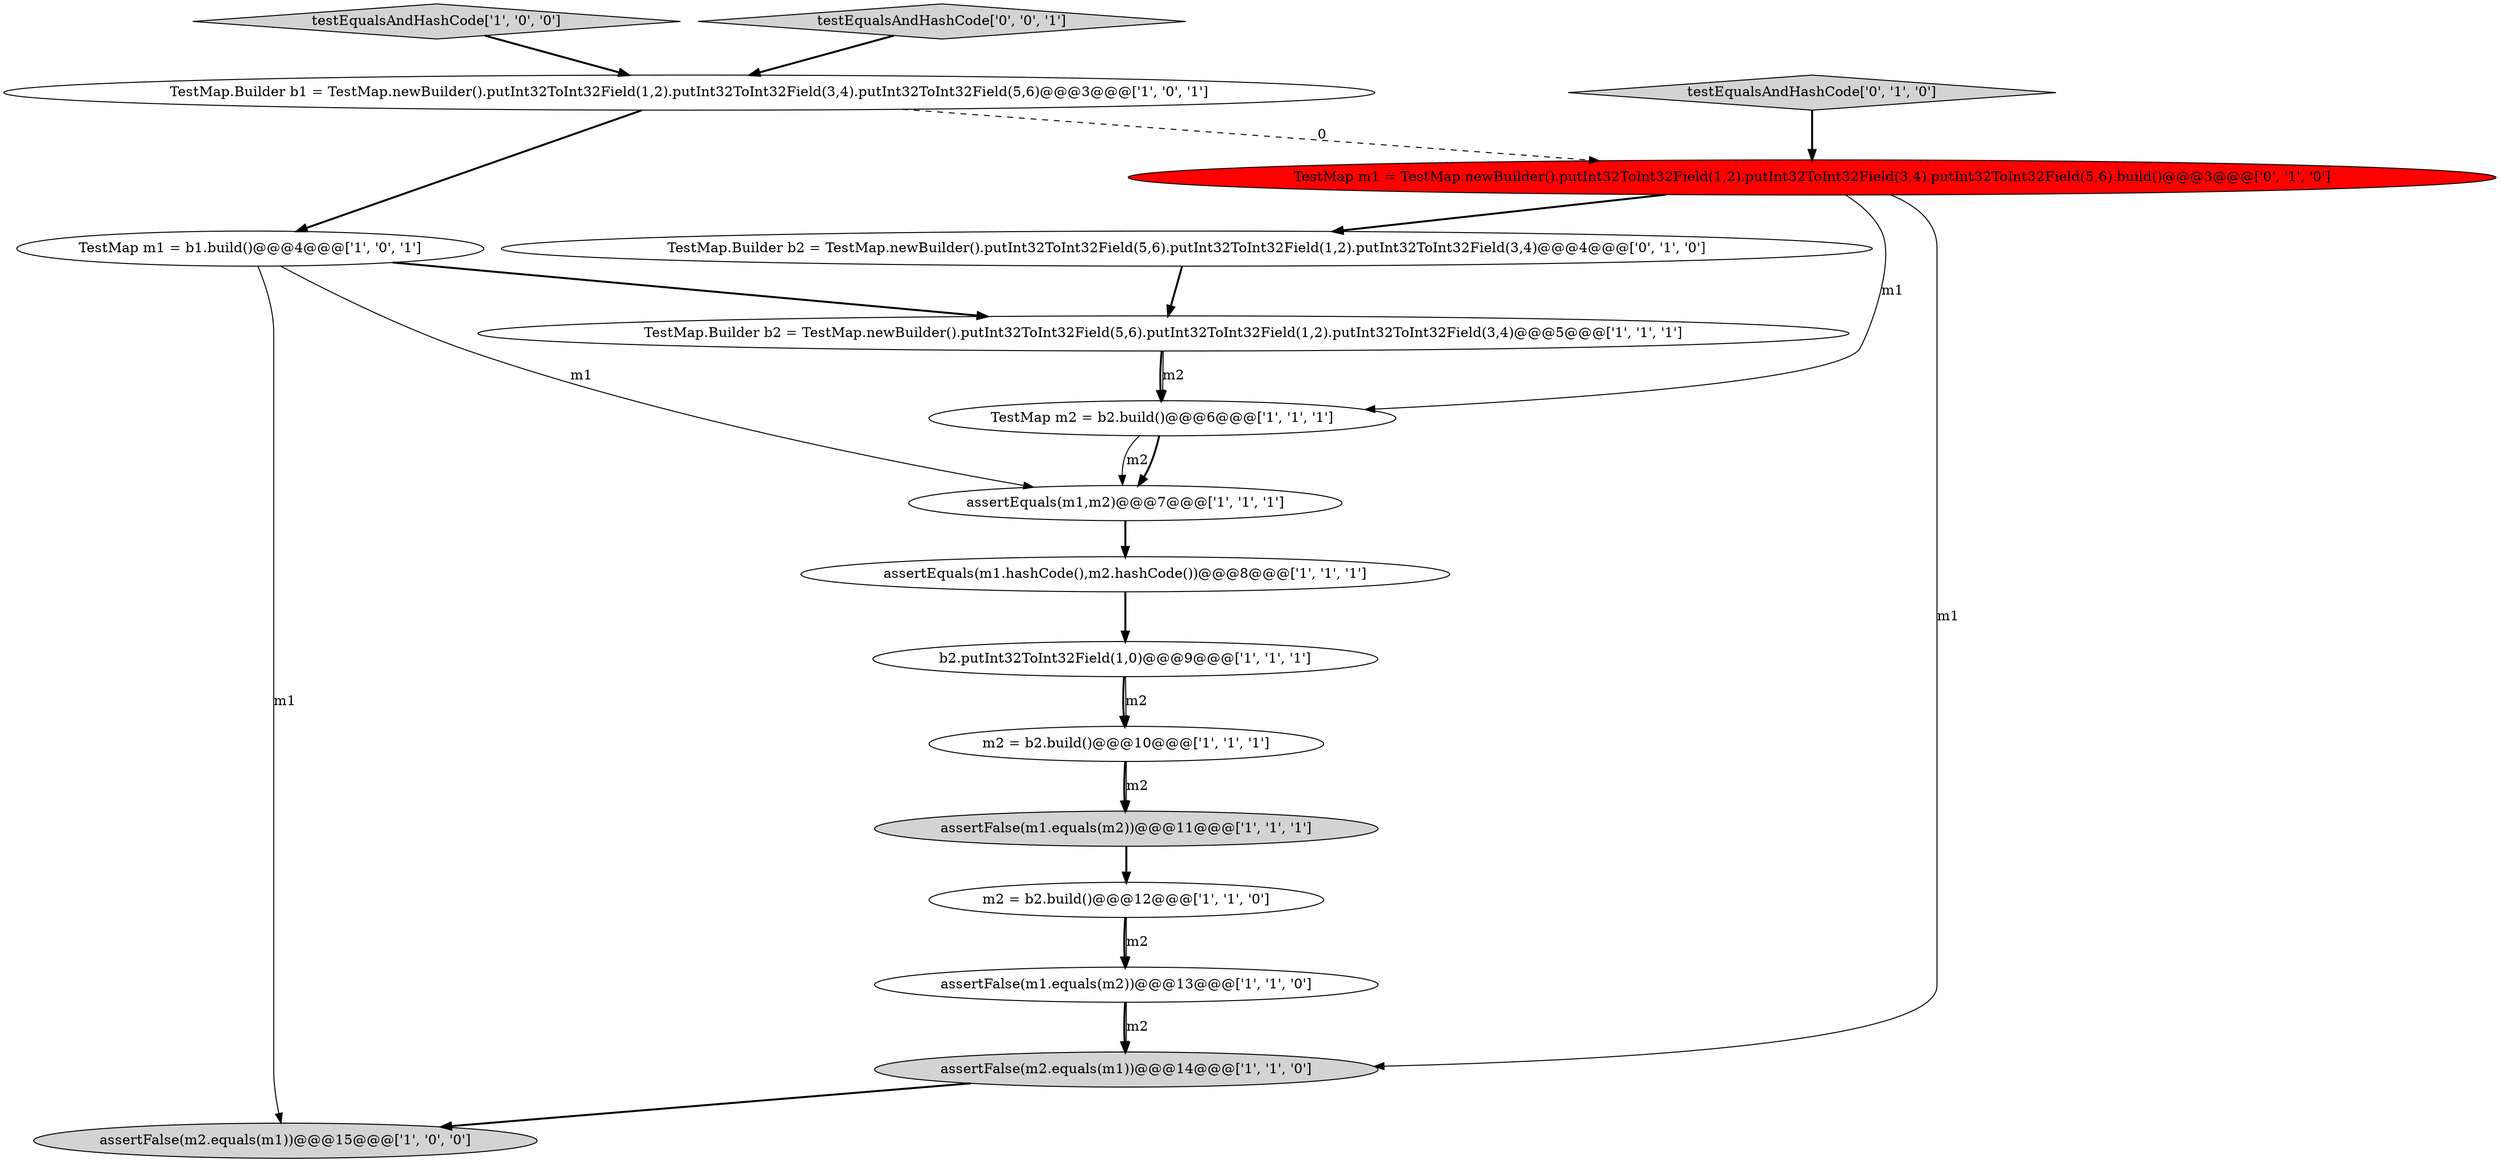 digraph {
4 [style = filled, label = "testEqualsAndHashCode['1', '0', '0']", fillcolor = lightgray, shape = diamond image = "AAA0AAABBB1BBB"];
6 [style = filled, label = "TestMap m2 = b2.build()@@@6@@@['1', '1', '1']", fillcolor = white, shape = ellipse image = "AAA0AAABBB1BBB"];
11 [style = filled, label = "b2.putInt32ToInt32Field(1,0)@@@9@@@['1', '1', '1']", fillcolor = white, shape = ellipse image = "AAA0AAABBB1BBB"];
5 [style = filled, label = "TestMap m1 = b1.build()@@@4@@@['1', '0', '1']", fillcolor = white, shape = ellipse image = "AAA0AAABBB1BBB"];
14 [style = filled, label = "TestMap m1 = TestMap.newBuilder().putInt32ToInt32Field(1,2).putInt32ToInt32Field(3,4).putInt32ToInt32Field(5,6).build()@@@3@@@['0', '1', '0']", fillcolor = red, shape = ellipse image = "AAA1AAABBB2BBB"];
7 [style = filled, label = "TestMap.Builder b1 = TestMap.newBuilder().putInt32ToInt32Field(1,2).putInt32ToInt32Field(3,4).putInt32ToInt32Field(5,6)@@@3@@@['1', '0', '1']", fillcolor = white, shape = ellipse image = "AAA0AAABBB1BBB"];
13 [style = filled, label = "m2 = b2.build()@@@12@@@['1', '1', '0']", fillcolor = white, shape = ellipse image = "AAA0AAABBB1BBB"];
3 [style = filled, label = "assertFalse(m1.equals(m2))@@@11@@@['1', '1', '1']", fillcolor = lightgray, shape = ellipse image = "AAA0AAABBB1BBB"];
16 [style = filled, label = "testEqualsAndHashCode['0', '1', '0']", fillcolor = lightgray, shape = diamond image = "AAA0AAABBB2BBB"];
9 [style = filled, label = "assertFalse(m1.equals(m2))@@@13@@@['1', '1', '0']", fillcolor = white, shape = ellipse image = "AAA0AAABBB1BBB"];
2 [style = filled, label = "assertFalse(m2.equals(m1))@@@15@@@['1', '0', '0']", fillcolor = lightgray, shape = ellipse image = "AAA0AAABBB1BBB"];
8 [style = filled, label = "TestMap.Builder b2 = TestMap.newBuilder().putInt32ToInt32Field(5,6).putInt32ToInt32Field(1,2).putInt32ToInt32Field(3,4)@@@5@@@['1', '1', '1']", fillcolor = white, shape = ellipse image = "AAA0AAABBB1BBB"];
10 [style = filled, label = "assertEquals(m1,m2)@@@7@@@['1', '1', '1']", fillcolor = white, shape = ellipse image = "AAA0AAABBB1BBB"];
17 [style = filled, label = "testEqualsAndHashCode['0', '0', '1']", fillcolor = lightgray, shape = diamond image = "AAA0AAABBB3BBB"];
15 [style = filled, label = "TestMap.Builder b2 = TestMap.newBuilder().putInt32ToInt32Field(5,6).putInt32ToInt32Field(1,2).putInt32ToInt32Field(3,4)@@@4@@@['0', '1', '0']", fillcolor = white, shape = ellipse image = "AAA0AAABBB2BBB"];
0 [style = filled, label = "m2 = b2.build()@@@10@@@['1', '1', '1']", fillcolor = white, shape = ellipse image = "AAA0AAABBB1BBB"];
12 [style = filled, label = "assertEquals(m1.hashCode(),m2.hashCode())@@@8@@@['1', '1', '1']", fillcolor = white, shape = ellipse image = "AAA0AAABBB1BBB"];
1 [style = filled, label = "assertFalse(m2.equals(m1))@@@14@@@['1', '1', '0']", fillcolor = lightgray, shape = ellipse image = "AAA0AAABBB1BBB"];
0->3 [style = bold, label=""];
5->8 [style = bold, label=""];
6->10 [style = solid, label="m2"];
7->14 [style = dashed, label="0"];
0->3 [style = solid, label="m2"];
12->11 [style = bold, label=""];
9->1 [style = solid, label="m2"];
5->10 [style = solid, label="m1"];
8->6 [style = solid, label="m2"];
8->6 [style = bold, label=""];
5->2 [style = solid, label="m1"];
4->7 [style = bold, label=""];
17->7 [style = bold, label=""];
7->5 [style = bold, label=""];
11->0 [style = bold, label=""];
11->0 [style = solid, label="m2"];
10->12 [style = bold, label=""];
14->1 [style = solid, label="m1"];
6->10 [style = bold, label=""];
3->13 [style = bold, label=""];
14->6 [style = solid, label="m1"];
16->14 [style = bold, label=""];
14->15 [style = bold, label=""];
1->2 [style = bold, label=""];
13->9 [style = bold, label=""];
9->1 [style = bold, label=""];
15->8 [style = bold, label=""];
13->9 [style = solid, label="m2"];
}
